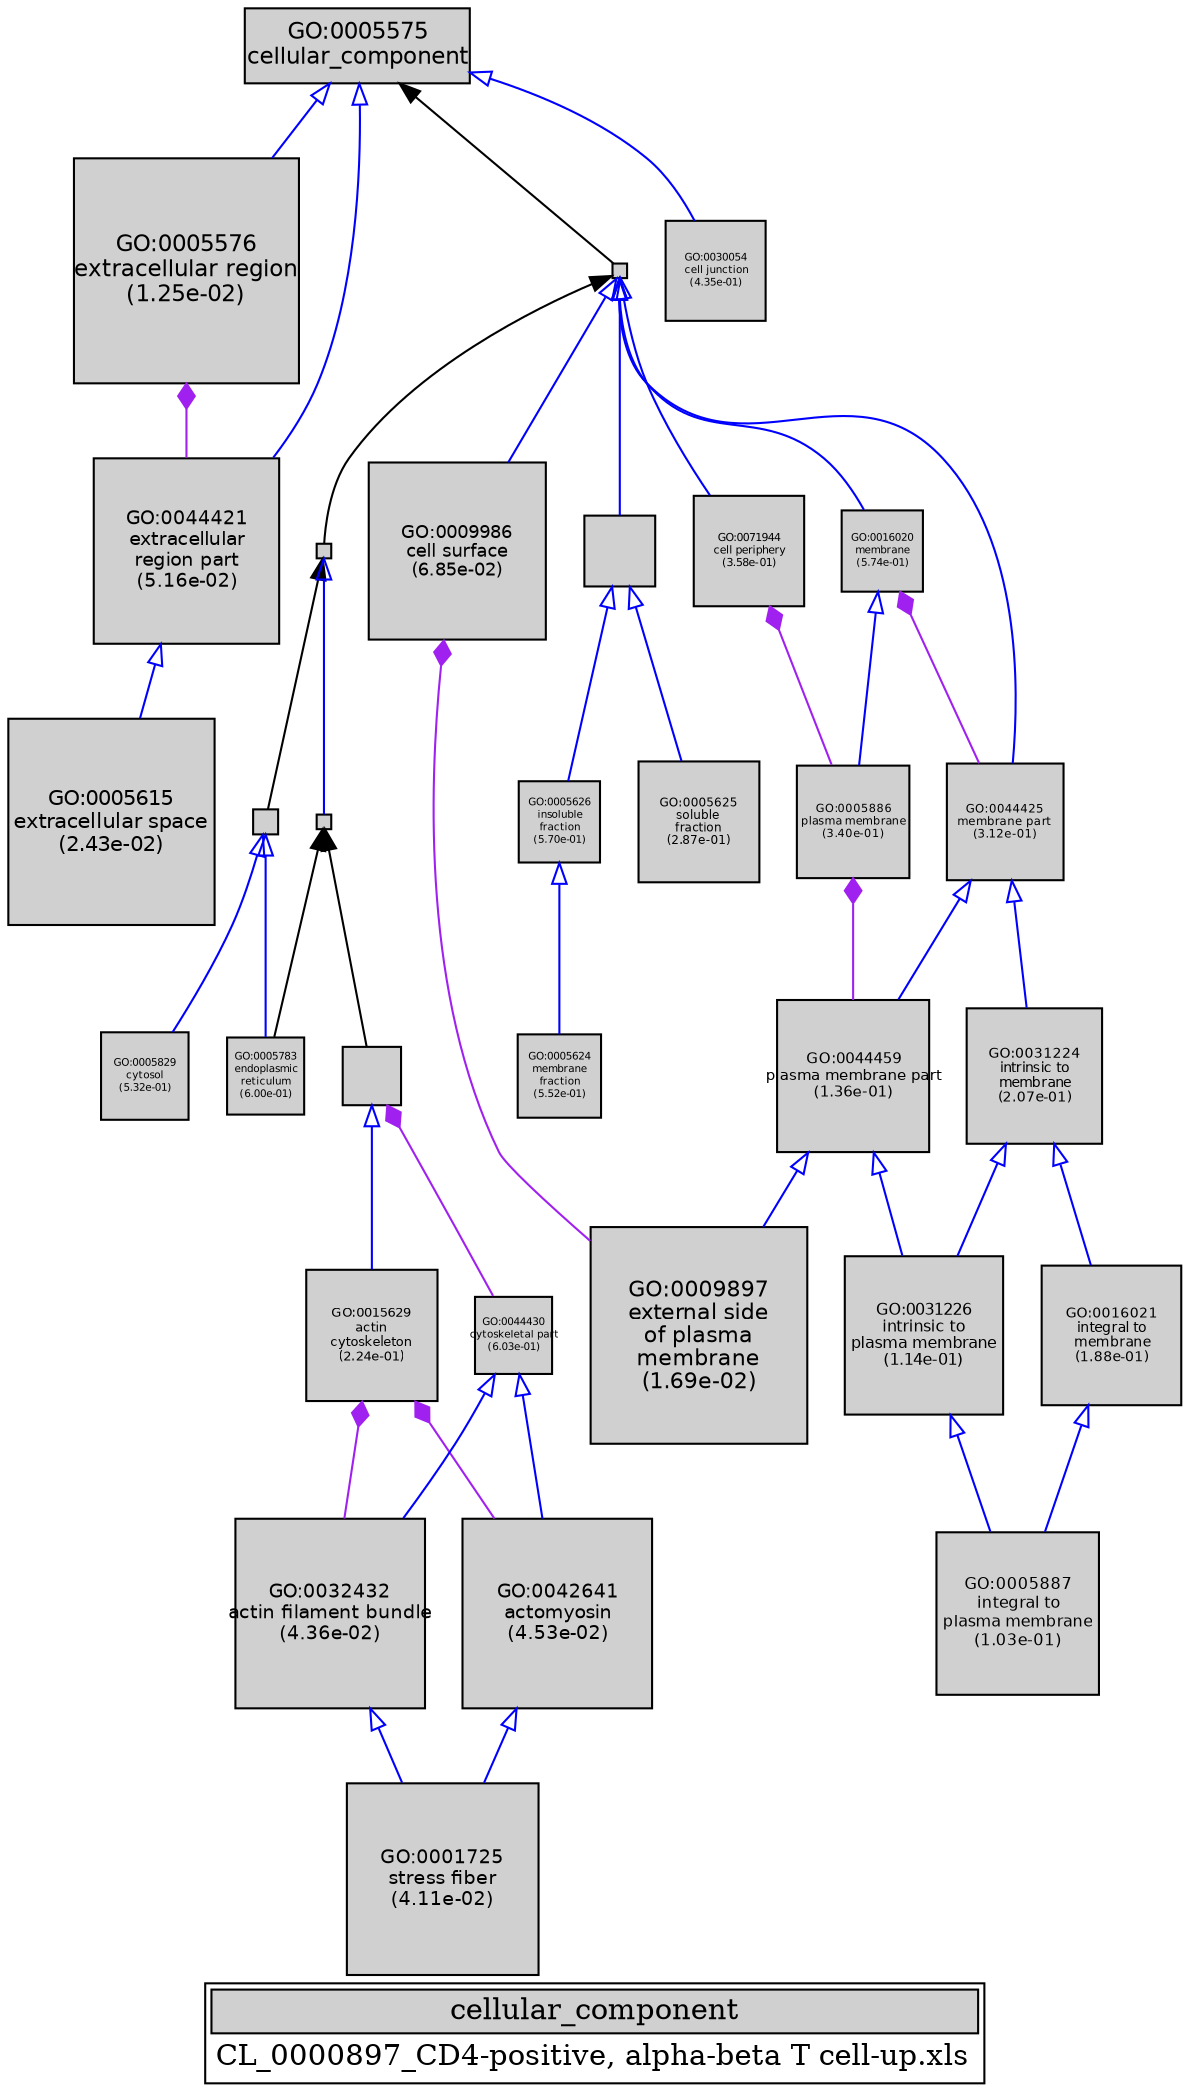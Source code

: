 digraph "cellular_component" {
graph [ bgcolor = "#FFFFFF", label = <<TABLE COLOR="black" BGCOLOR="white"><TR><TD COLSPAN="2" BGCOLOR="#D0D0D0"><FONT COLOR="black">cellular_component</FONT></TD></TR><TR><TD BORDER="0">CL_0000897_CD4-positive, alpha-beta T cell-up.xls</TD></TR></TABLE>> ];
node [ fontname = "Helvetica" ];

subgraph "nodes" {

node [ style = "filled", fixedsize = "true", width = 1, shape = "box", fontsize = 9, fillcolor = "#D0D0D0", fontcolor = "black", color = "black" ];

"GO:0005576" [ URL = "#GO:0005576", label = <<TABLE BORDER="0"><TR><TD>GO:0005576<BR/>extracellular region<BR/>(1.25e-02)</TD></TR></TABLE>>, width = 1.5, shape = "box", fontsize = 10.8, height = 1.5 ];
"GO:0005615" [ URL = "#GO:0005615", label = <<TABLE BORDER="0"><TR><TD>GO:0005615<BR/>extracellular space<BR/>(2.43e-02)</TD></TR></TABLE>>, width = 1.38152529669, shape = "box", fontsize = 9.94698213613, height = 1.38152529669 ];
"GO:0009897" [ URL = "#GO:0009897", label = <<TABLE BORDER="0"><TR><TD>GO:0009897<BR/>external side<BR/>of plasma<BR/>membrane<BR/>(1.69e-02)</TD></TR></TABLE>>, width = 1.44728740774, shape = "box", fontsize = 10.4204693357, height = 1.44728740774 ];
"GO:0000267" [ URL = "#GO:0000267", label = "", width = 0.465677617498, shape = "box", height = 0.465677617498 ];
"GO:0044464" [ URL = "#GO:0044464", label = "", width = 0.102036803311, shape = "box", height = 0.102036803311 ];
"GO:0044421" [ URL = "#GO:0044421", label = <<TABLE BORDER="0"><TR><TD>GO:0044421<BR/>extracellular<BR/>region part<BR/>(5.16e-02)</TD></TR></TABLE>>, width = 1.23469883024, shape = "box", fontsize = 8.88983157776, height = 1.23469883024 ];
"GO:0031224" [ URL = "#GO:0031224", label = <<TABLE BORDER="0"><TR><TD>GO:0031224<BR/>intrinsic to<BR/>membrane<BR/>(2.07e-01)</TD></TR></TABLE>>, width = 0.902915992266, shape = "box", fontsize = 6.50099514432, height = 0.902915992266 ];
"GO:0044444" [ URL = "#GO:0044444", label = "", width = 0.165827713679, shape = "box", height = 0.165827713679 ];
"GO:0005886" [ URL = "#GO:0005886", label = <<TABLE BORDER="0"><TR><TD>GO:0005886<BR/>plasma membrane<BR/>(3.40e-01)</TD></TR></TABLE>>, width = 0.749120341906, shape = "box", fontsize = 5.39366646172, height = 0.749120341906 ];
"GO:0071944" [ URL = "#GO:0071944", label = <<TABLE BORDER="0"><TR><TD>GO:0071944<BR/>cell periphery<BR/>(3.58e-01)</TD></TR></TABLE>>, width = 0.731046133849, shape = "box", fontsize = 5.26353216371, height = 0.731046133849 ];
"GO:0044425" [ URL = "#GO:0044425", label = <<TABLE BORDER="0"><TR><TD>GO:0044425<BR/>membrane part<BR/>(3.12e-01)</TD></TR></TABLE>>, width = 0.777492037631, shape = "box", fontsize = 5.59794267094, height = 0.777492037631 ];
"GO:0009986" [ URL = "#GO:0009986", label = <<TABLE BORDER="0"><TR><TD>GO:0009986<BR/>cell surface<BR/>(6.85e-02)</TD></TR></TABLE>>, width = 1.17479564175, shape = "box", fontsize = 8.45852862061, height = 1.17479564175 ];
"GO:0015629" [ URL = "#GO:0015629", label = <<TABLE BORDER="0"><TR><TD>GO:0015629<BR/>actin<BR/>cytoskeleton<BR/>(2.24e-01)</TD></TR></TABLE>>, width = 0.879816485831, shape = "box", fontsize = 6.33467869798, height = 0.879816485831 ];
"GO:0005829" [ URL = "#GO:0005829", label = <<TABLE BORDER="0"><TR><TD>GO:0005829<BR/>cytosol<BR/>(5.32e-01)</TD></TR></TABLE>>, width = 0.577016713807, shape = "box", fontsize = 5.0, height = 0.577016713807 ];
"GO:0005856" [ URL = "#GO:0005856", label = "", width = 0.395197672184, shape = "box", height = 0.395197672184 ];
"GO:0016020" [ URL = "#GO:0016020", label = <<TABLE BORDER="0"><TR><TD>GO:0016020<BR/>membrane<BR/>(5.74e-01)</TD></TR></TABLE>>, width = 0.541599092195, shape = "box", fontsize = 5.0, height = 0.541599092195 ];
"GO:0005575" [ URL = "#GO:0005575", label = <<TABLE BORDER="0"><TR><TD>GO:0005575<BR/>cellular_component</TD></TR></TABLE>>, width = 1.5, shape = "box", fontsize = 10.8 ];
"GO:0042641" [ URL = "#GO:0042641", label = <<TABLE BORDER="0"><TR><TD>GO:0042641<BR/>actomyosin<BR/>(4.53e-02)</TD></TR></TABLE>>, width = 1.26141360442, shape = "box", fontsize = 9.08217795184, height = 1.26141360442 ];
"GO:0030054" [ URL = "#GO:0030054", label = <<TABLE BORDER="0"><TR><TD>GO:0030054<BR/>cell junction<BR/>(4.35e-01)</TD></TR></TABLE>>, width = 0.660030270465, shape = "box", fontsize = 5.0, height = 0.660030270465 ];
"GO:0044459" [ URL = "#GO:0044459", label = <<TABLE BORDER="0"><TR><TD>GO:0044459<BR/>plasma membrane part<BR/>(1.36e-01)</TD></TR></TABLE>>, width = 1.01547200671, shape = "box", fontsize = 7.3113984483, height = 1.01547200671 ];
"GO:0005783" [ URL = "#GO:0005783", label = <<TABLE BORDER="0"><TR><TD>GO:0005783<BR/>endoplasmic<BR/>reticulum<BR/>(6.00e-01)</TD></TR></TABLE>>, width = 0.520722654018, shape = "box", fontsize = 5.0, height = 0.520722654018 ];
"GO:0005624" [ URL = "#GO:0005624", label = <<TABLE BORDER="0"><TR><TD>GO:0005624<BR/>membrane<BR/>fraction<BR/>(5.52e-01)</TD></TR></TABLE>>, width = 0.560162202516, shape = "box", fontsize = 5.0, height = 0.560162202516 ];
"GO:0043229" [ URL = "#GO:0043229", label = "", width = 0.103501687716, shape = "box", height = 0.103501687716 ];
"GO:0044430" [ URL = "#GO:0044430", label = <<TABLE BORDER="0"><TR><TD>GO:0044430<BR/>cytoskeletal part<BR/>(6.03e-01)</TD></TR></TABLE>>, width = 0.518289478338, shape = "box", fontsize = 5.0, height = 0.518289478338 ];
"GO:0031226" [ URL = "#GO:0031226", label = <<TABLE BORDER="0"><TR><TD>GO:0031226<BR/>intrinsic to<BR/>plasma membrane<BR/>(1.14e-01)</TD></TR></TABLE>>, width = 1.05830754374, shape = "box", fontsize = 7.61981431492, height = 1.05830754374 ];
"GO:0016021" [ URL = "#GO:0016021", label = <<TABLE BORDER="0"><TR><TD>GO:0016021<BR/>integral to<BR/>membrane<BR/>(1.88e-01)</TD></TR></TABLE>>, width = 0.929702155409, shape = "box", fontsize = 6.69385551895, height = 0.929702155409 ];
"GO:0005887" [ URL = "#GO:0005887", label = <<TABLE BORDER="0"><TR><TD>GO:0005887<BR/>integral to<BR/>plasma membrane<BR/>(1.03e-01)</TD></TR></TABLE>>, width = 1.08237840639, shape = "box", fontsize = 7.79312452599, height = 1.08237840639 ];
"GO:0032432" [ URL = "#GO:0032432", label = <<TABLE BORDER="0"><TR><TD>GO:0032432<BR/>actin filament bundle<BR/>(4.36e-02)</TD></TR></TABLE>>, width = 1.26901894966, shape = "box", fontsize = 9.13693643757, height = 1.26901894966 ];
"GO:0005625" [ URL = "#GO:0005625", label = <<TABLE BORDER="0"><TR><TD>GO:0005625<BR/>soluble<BR/>fraction<BR/>(2.87e-01)</TD></TR></TABLE>>, width = 0.804639589997, shape = "box", fontsize = 5.79340504798, height = 0.804639589997 ];
"GO:0001725" [ URL = "#GO:0001725", label = <<TABLE BORDER="0"><TR><TD>GO:0001725<BR/>stress fiber<BR/>(4.11e-02)</TD></TR></TABLE>>, width = 1.28092584624, shape = "box", fontsize = 9.22266609296, height = 1.28092584624 ];
"GO:0005626" [ URL = "#GO:0005626", label = <<TABLE BORDER="0"><TR><TD>GO:0005626<BR/>insoluble<BR/>fraction<BR/>(5.70e-01)</TD></TR></TABLE>>, width = 0.545407276074, shape = "box", fontsize = 5.0, height = 0.545407276074 ];
"GO:0044424" [ URL = "#GO:0044424", label = "", width = 0.100260969644, shape = "box", height = 0.100260969644 ];
}
subgraph "edges" {


edge [ dir = "back", weight = 1 ];
subgraph "regulates" {


edge [ color = "cyan", arrowtail = "none" ];
subgraph "positive" {


edge [ color = "green", arrowtail = "vee" ];
}
subgraph "negative" {


edge [ color = "red", arrowtail = "tee" ];
}
}
subgraph "part_of" {


edge [ color = "purple", arrowtail = "diamond", weight = 2.5 ];
"GO:0005886" -> "GO:0044459";
"GO:0016020" -> "GO:0044425";
"GO:0005576" -> "GO:0044421";
"GO:0071944" -> "GO:0005886";
"GO:0005856" -> "GO:0044430";
"GO:0015629" -> "GO:0032432";
"GO:0015629" -> "GO:0042641";
"GO:0009986" -> "GO:0009897";
}
subgraph "is_a" {


edge [ color = "blue", arrowtail = "empty", weight = 5.0 ];
"GO:0031224" -> "GO:0016021";
"GO:0044430" -> "GO:0042641";
"GO:0044425" -> "GO:0031224";
"GO:0005575" -> "GO:0044421";
"GO:0044464" -> "GO:0009986";
"GO:0044430" -> "GO:0032432";
"GO:0044424" -> "GO:0043229";
"GO:0016021" -> "GO:0005887";
"GO:0000267" -> "GO:0005625";
"GO:0032432" -> "GO:0001725";
"GO:0031226" -> "GO:0005887";
"GO:0031224" -> "GO:0031226";
"GO:0044425" -> "GO:0044459";
"GO:0016020" -> "GO:0005886";
"GO:0044421" -> "GO:0005615";
"GO:0044464" -> "GO:0016020";
"GO:0044464" -> "GO:0000267";
"GO:0005575" -> "GO:0030054";
"GO:0005856" -> "GO:0015629";
"GO:0005626" -> "GO:0005624";
"GO:0042641" -> "GO:0001725";
"GO:0005575" -> "GO:0005576";
"GO:0044459" -> "GO:0031226";
"GO:0000267" -> "GO:0005626";
"GO:0044459" -> "GO:0009897";
"GO:0044444" -> "GO:0005783";
"GO:0044464" -> "GO:0071944";
"GO:0044464" -> "GO:0044425";
"GO:0044444" -> "GO:0005829";
}
"GO:0043229" -> "GO:0005783";
"GO:0043229" -> "GO:0005856";
"GO:0044424" -> "GO:0044444";
"GO:0044464" -> "GO:0044424";
"GO:0005575" -> "GO:0044464";
}
}
